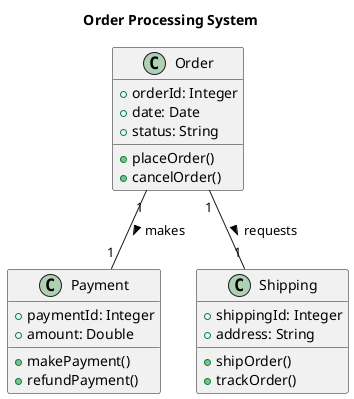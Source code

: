 @startuml Sequence Diagram

title Order Processing System

class Order {
    +orderId: Integer
    +date: Date
    +status: String
    +placeOrder()
    +cancelOrder()
}

class Payment {
    +paymentId: Integer
    +amount: Double
    +makePayment()
    +refundPayment()
}

class Shipping {
    +shippingId: Integer
    +address: String
    +shipOrder()
    +trackOrder()
}

Order "1" -- "1" Payment : makes >
Order "1" == "1" Shipping : requests >

@endyaml
